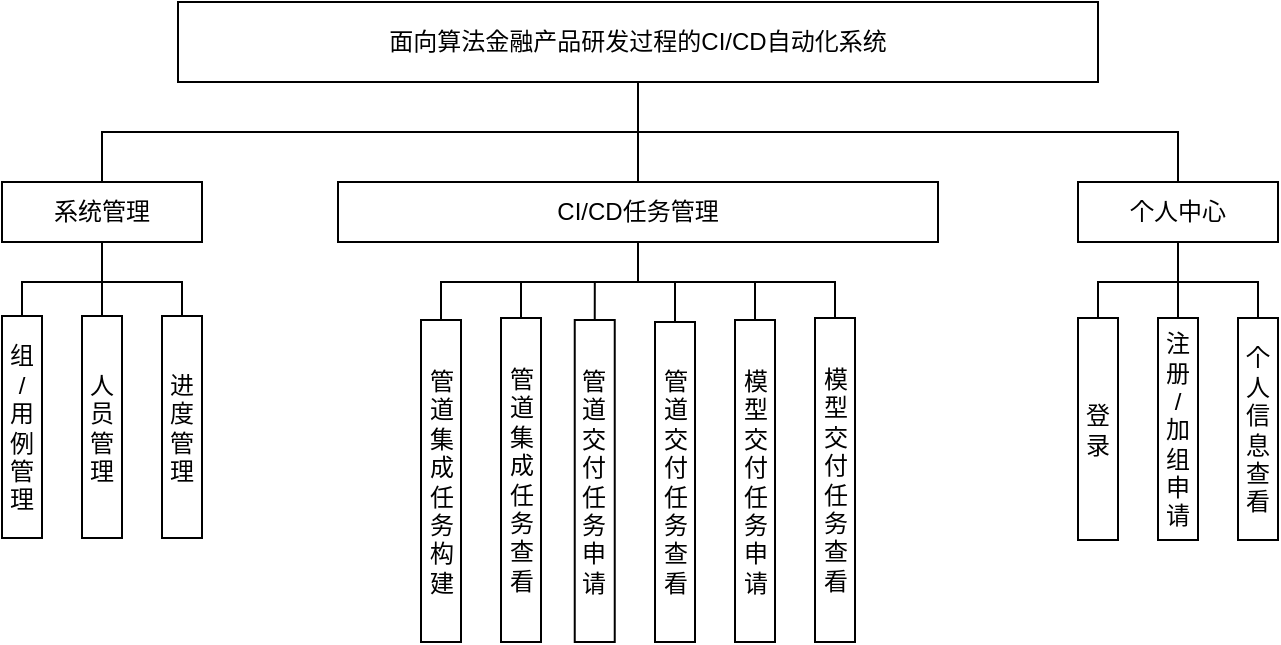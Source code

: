 <mxfile version="14.6.10" type="github">
  <diagram id="prtHgNgQTEPvFCAcTncT" name="Page-1">
    <mxGraphModel dx="1422" dy="762" grid="1" gridSize="10" guides="1" tooltips="1" connect="1" arrows="1" fold="1" page="1" pageScale="1" pageWidth="827" pageHeight="1169" math="0" shadow="0">
      <root>
        <mxCell id="0" />
        <mxCell id="1" parent="0" />
        <mxCell id="QvAJewZFKXodf1S3QIHt-1" style="edgeStyle=orthogonalEdgeStyle;rounded=0;orthogonalLoop=1;jettySize=auto;html=1;exitX=0.5;exitY=1;exitDx=0;exitDy=0;entryX=0.5;entryY=0;entryDx=0;entryDy=0;endArrow=none;endFill=0;" edge="1" parent="1" source="QvAJewZFKXodf1S3QIHt-4" target="QvAJewZFKXodf1S3QIHt-28">
          <mxGeometry relative="1" as="geometry" />
        </mxCell>
        <mxCell id="QvAJewZFKXodf1S3QIHt-2" style="edgeStyle=orthogonalEdgeStyle;rounded=0;orthogonalLoop=1;jettySize=auto;html=1;exitX=0.5;exitY=1;exitDx=0;exitDy=0;endArrow=none;endFill=0;" edge="1" parent="1" source="QvAJewZFKXodf1S3QIHt-4" target="QvAJewZFKXodf1S3QIHt-18">
          <mxGeometry relative="1" as="geometry" />
        </mxCell>
        <mxCell id="QvAJewZFKXodf1S3QIHt-3" style="edgeStyle=orthogonalEdgeStyle;rounded=0;orthogonalLoop=1;jettySize=auto;html=1;exitX=0.5;exitY=1;exitDx=0;exitDy=0;entryX=0.5;entryY=0;entryDx=0;entryDy=0;endArrow=none;endFill=0;" edge="1" parent="1" source="QvAJewZFKXodf1S3QIHt-4" target="QvAJewZFKXodf1S3QIHt-8">
          <mxGeometry relative="1" as="geometry" />
        </mxCell>
        <mxCell id="QvAJewZFKXodf1S3QIHt-4" value="面向算法金融产品研发过程的CI/CD自动化系统" style="rounded=0;whiteSpace=wrap;html=1;" vertex="1" parent="1">
          <mxGeometry x="188" y="200" width="460" height="40" as="geometry" />
        </mxCell>
        <mxCell id="QvAJewZFKXodf1S3QIHt-5" style="edgeStyle=orthogonalEdgeStyle;rounded=0;orthogonalLoop=1;jettySize=auto;html=1;exitX=0.5;exitY=1;exitDx=0;exitDy=0;entryX=0.5;entryY=0;entryDx=0;entryDy=0;endArrow=none;endFill=0;" edge="1" parent="1" source="QvAJewZFKXodf1S3QIHt-8" target="QvAJewZFKXodf1S3QIHt-9">
          <mxGeometry relative="1" as="geometry" />
        </mxCell>
        <mxCell id="QvAJewZFKXodf1S3QIHt-6" style="edgeStyle=orthogonalEdgeStyle;rounded=0;orthogonalLoop=1;jettySize=auto;html=1;exitX=0.5;exitY=1;exitDx=0;exitDy=0;entryX=0.5;entryY=0;entryDx=0;entryDy=0;endArrow=none;endFill=0;" edge="1" parent="1" source="QvAJewZFKXodf1S3QIHt-8" target="QvAJewZFKXodf1S3QIHt-10">
          <mxGeometry relative="1" as="geometry" />
        </mxCell>
        <mxCell id="QvAJewZFKXodf1S3QIHt-7" style="edgeStyle=orthogonalEdgeStyle;rounded=0;orthogonalLoop=1;jettySize=auto;html=1;exitX=0.5;exitY=1;exitDx=0;exitDy=0;entryX=0.5;entryY=0;entryDx=0;entryDy=0;endArrow=none;endFill=0;" edge="1" parent="1" source="QvAJewZFKXodf1S3QIHt-8" target="QvAJewZFKXodf1S3QIHt-11">
          <mxGeometry relative="1" as="geometry" />
        </mxCell>
        <mxCell id="QvAJewZFKXodf1S3QIHt-8" value="个人中心" style="rounded=0;whiteSpace=wrap;html=1;" vertex="1" parent="1">
          <mxGeometry x="638" y="290" width="100" height="30" as="geometry" />
        </mxCell>
        <mxCell id="QvAJewZFKXodf1S3QIHt-9" value="登录" style="rounded=0;whiteSpace=wrap;html=1;" vertex="1" parent="1">
          <mxGeometry x="638" y="358" width="20" height="111" as="geometry" />
        </mxCell>
        <mxCell id="QvAJewZFKXodf1S3QIHt-10" value="注册&lt;br&gt;/&lt;br&gt;加组申请" style="rounded=0;whiteSpace=wrap;html=1;" vertex="1" parent="1">
          <mxGeometry x="678" y="358" width="20" height="111" as="geometry" />
        </mxCell>
        <mxCell id="QvAJewZFKXodf1S3QIHt-11" value="个人信息查看" style="rounded=0;whiteSpace=wrap;html=1;" vertex="1" parent="1">
          <mxGeometry x="718" y="358" width="20" height="111" as="geometry" />
        </mxCell>
        <mxCell id="QvAJewZFKXodf1S3QIHt-12" style="edgeStyle=orthogonalEdgeStyle;rounded=0;orthogonalLoop=1;jettySize=auto;html=1;exitX=0.5;exitY=1;exitDx=0;exitDy=0;entryX=0.5;entryY=0;entryDx=0;entryDy=0;endArrow=none;endFill=0;" edge="1" parent="1" source="QvAJewZFKXodf1S3QIHt-18" target="QvAJewZFKXodf1S3QIHt-19">
          <mxGeometry relative="1" as="geometry" />
        </mxCell>
        <mxCell id="QvAJewZFKXodf1S3QIHt-13" style="edgeStyle=orthogonalEdgeStyle;rounded=0;orthogonalLoop=1;jettySize=auto;html=1;exitX=0.5;exitY=1;exitDx=0;exitDy=0;entryX=0.5;entryY=0;entryDx=0;entryDy=0;endArrow=none;endFill=0;" edge="1" parent="1" source="QvAJewZFKXodf1S3QIHt-18" target="QvAJewZFKXodf1S3QIHt-22">
          <mxGeometry relative="1" as="geometry" />
        </mxCell>
        <mxCell id="QvAJewZFKXodf1S3QIHt-14" style="edgeStyle=orthogonalEdgeStyle;rounded=0;orthogonalLoop=1;jettySize=auto;html=1;exitX=0.5;exitY=1;exitDx=0;exitDy=0;entryX=0.5;entryY=0;entryDx=0;entryDy=0;endArrow=none;endFill=0;" edge="1" parent="1" source="QvAJewZFKXodf1S3QIHt-18" target="QvAJewZFKXodf1S3QIHt-20">
          <mxGeometry relative="1" as="geometry" />
        </mxCell>
        <mxCell id="QvAJewZFKXodf1S3QIHt-15" style="edgeStyle=orthogonalEdgeStyle;rounded=0;orthogonalLoop=1;jettySize=auto;html=1;exitX=0.5;exitY=1;exitDx=0;exitDy=0;entryX=0.5;entryY=0;entryDx=0;entryDy=0;endArrow=none;endFill=0;" edge="1" parent="1" source="QvAJewZFKXodf1S3QIHt-18" target="QvAJewZFKXodf1S3QIHt-21">
          <mxGeometry relative="1" as="geometry" />
        </mxCell>
        <mxCell id="QvAJewZFKXodf1S3QIHt-16" style="edgeStyle=orthogonalEdgeStyle;rounded=0;orthogonalLoop=1;jettySize=auto;html=1;exitX=0.5;exitY=1;exitDx=0;exitDy=0;entryX=0.5;entryY=0;entryDx=0;entryDy=0;endArrow=none;endFill=0;" edge="1" parent="1" source="QvAJewZFKXodf1S3QIHt-18" target="QvAJewZFKXodf1S3QIHt-23">
          <mxGeometry relative="1" as="geometry" />
        </mxCell>
        <mxCell id="QvAJewZFKXodf1S3QIHt-17" style="edgeStyle=orthogonalEdgeStyle;rounded=0;orthogonalLoop=1;jettySize=auto;html=1;exitX=0.5;exitY=1;exitDx=0;exitDy=0;entryX=0.5;entryY=0;entryDx=0;entryDy=0;endArrow=none;endFill=0;" edge="1" parent="1" source="QvAJewZFKXodf1S3QIHt-18" target="QvAJewZFKXodf1S3QIHt-24">
          <mxGeometry relative="1" as="geometry" />
        </mxCell>
        <mxCell id="QvAJewZFKXodf1S3QIHt-18" value="CI/CD任务管理" style="rounded=0;whiteSpace=wrap;html=1;" vertex="1" parent="1">
          <mxGeometry x="268" y="290" width="300" height="30" as="geometry" />
        </mxCell>
        <mxCell id="QvAJewZFKXodf1S3QIHt-19" value="管道&lt;br&gt;集成任务构建" style="rounded=0;whiteSpace=wrap;html=1;" vertex="1" parent="1">
          <mxGeometry x="309.5" y="359" width="20" height="161" as="geometry" />
        </mxCell>
        <mxCell id="QvAJewZFKXodf1S3QIHt-20" value="管道交付任务申请" style="rounded=0;whiteSpace=wrap;html=1;" vertex="1" parent="1">
          <mxGeometry x="386.37" y="359" width="20" height="161" as="geometry" />
        </mxCell>
        <mxCell id="QvAJewZFKXodf1S3QIHt-21" value="管道交付任务查看" style="rounded=0;whiteSpace=wrap;html=1;" vertex="1" parent="1">
          <mxGeometry x="426.5" y="360" width="20" height="160" as="geometry" />
        </mxCell>
        <mxCell id="QvAJewZFKXodf1S3QIHt-22" value="管道集成任务查看" style="rounded=0;whiteSpace=wrap;html=1;" vertex="1" parent="1">
          <mxGeometry x="349.5" y="358" width="20" height="162" as="geometry" />
        </mxCell>
        <mxCell id="QvAJewZFKXodf1S3QIHt-23" value="模型交付任务申请" style="rounded=0;whiteSpace=wrap;html=1;" vertex="1" parent="1">
          <mxGeometry x="466.5" y="359" width="20" height="161" as="geometry" />
        </mxCell>
        <mxCell id="QvAJewZFKXodf1S3QIHt-24" value="模型交付任务查看" style="rounded=0;whiteSpace=wrap;html=1;" vertex="1" parent="1">
          <mxGeometry x="506.5" y="358" width="20" height="162" as="geometry" />
        </mxCell>
        <mxCell id="QvAJewZFKXodf1S3QIHt-25" style="edgeStyle=orthogonalEdgeStyle;rounded=0;orthogonalLoop=1;jettySize=auto;html=1;exitX=0.5;exitY=1;exitDx=0;exitDy=0;endArrow=none;endFill=0;" edge="1" parent="1" source="QvAJewZFKXodf1S3QIHt-28" target="QvAJewZFKXodf1S3QIHt-29">
          <mxGeometry relative="1" as="geometry" />
        </mxCell>
        <mxCell id="QvAJewZFKXodf1S3QIHt-26" style="edgeStyle=orthogonalEdgeStyle;rounded=0;orthogonalLoop=1;jettySize=auto;html=1;exitX=0.5;exitY=1;exitDx=0;exitDy=0;entryX=0.5;entryY=0;entryDx=0;entryDy=0;endArrow=none;endFill=0;" edge="1" parent="1" source="QvAJewZFKXodf1S3QIHt-28" target="QvAJewZFKXodf1S3QIHt-30">
          <mxGeometry relative="1" as="geometry" />
        </mxCell>
        <mxCell id="QvAJewZFKXodf1S3QIHt-27" style="edgeStyle=orthogonalEdgeStyle;rounded=0;orthogonalLoop=1;jettySize=auto;html=1;exitX=0.5;exitY=1;exitDx=0;exitDy=0;endArrow=none;endFill=0;entryX=0.5;entryY=0;entryDx=0;entryDy=0;" edge="1" parent="1" source="QvAJewZFKXodf1S3QIHt-28" target="QvAJewZFKXodf1S3QIHt-31">
          <mxGeometry relative="1" as="geometry">
            <mxPoint x="191" y="340" as="targetPoint" />
          </mxGeometry>
        </mxCell>
        <mxCell id="QvAJewZFKXodf1S3QIHt-28" value="系统管理" style="rounded=0;whiteSpace=wrap;html=1;" vertex="1" parent="1">
          <mxGeometry x="100" y="290" width="100" height="30" as="geometry" />
        </mxCell>
        <mxCell id="QvAJewZFKXodf1S3QIHt-29" value="组&lt;br&gt;/&lt;br&gt;用例管理" style="rounded=0;whiteSpace=wrap;html=1;" vertex="1" parent="1">
          <mxGeometry x="100" y="357" width="20" height="111" as="geometry" />
        </mxCell>
        <mxCell id="QvAJewZFKXodf1S3QIHt-30" value="人员管理" style="rounded=0;whiteSpace=wrap;html=1;" vertex="1" parent="1">
          <mxGeometry x="140" y="357" width="20" height="111" as="geometry" />
        </mxCell>
        <mxCell id="QvAJewZFKXodf1S3QIHt-31" value="进度管理" style="rounded=0;whiteSpace=wrap;html=1;" vertex="1" parent="1">
          <mxGeometry x="180" y="357" width="20" height="111" as="geometry" />
        </mxCell>
      </root>
    </mxGraphModel>
  </diagram>
</mxfile>
